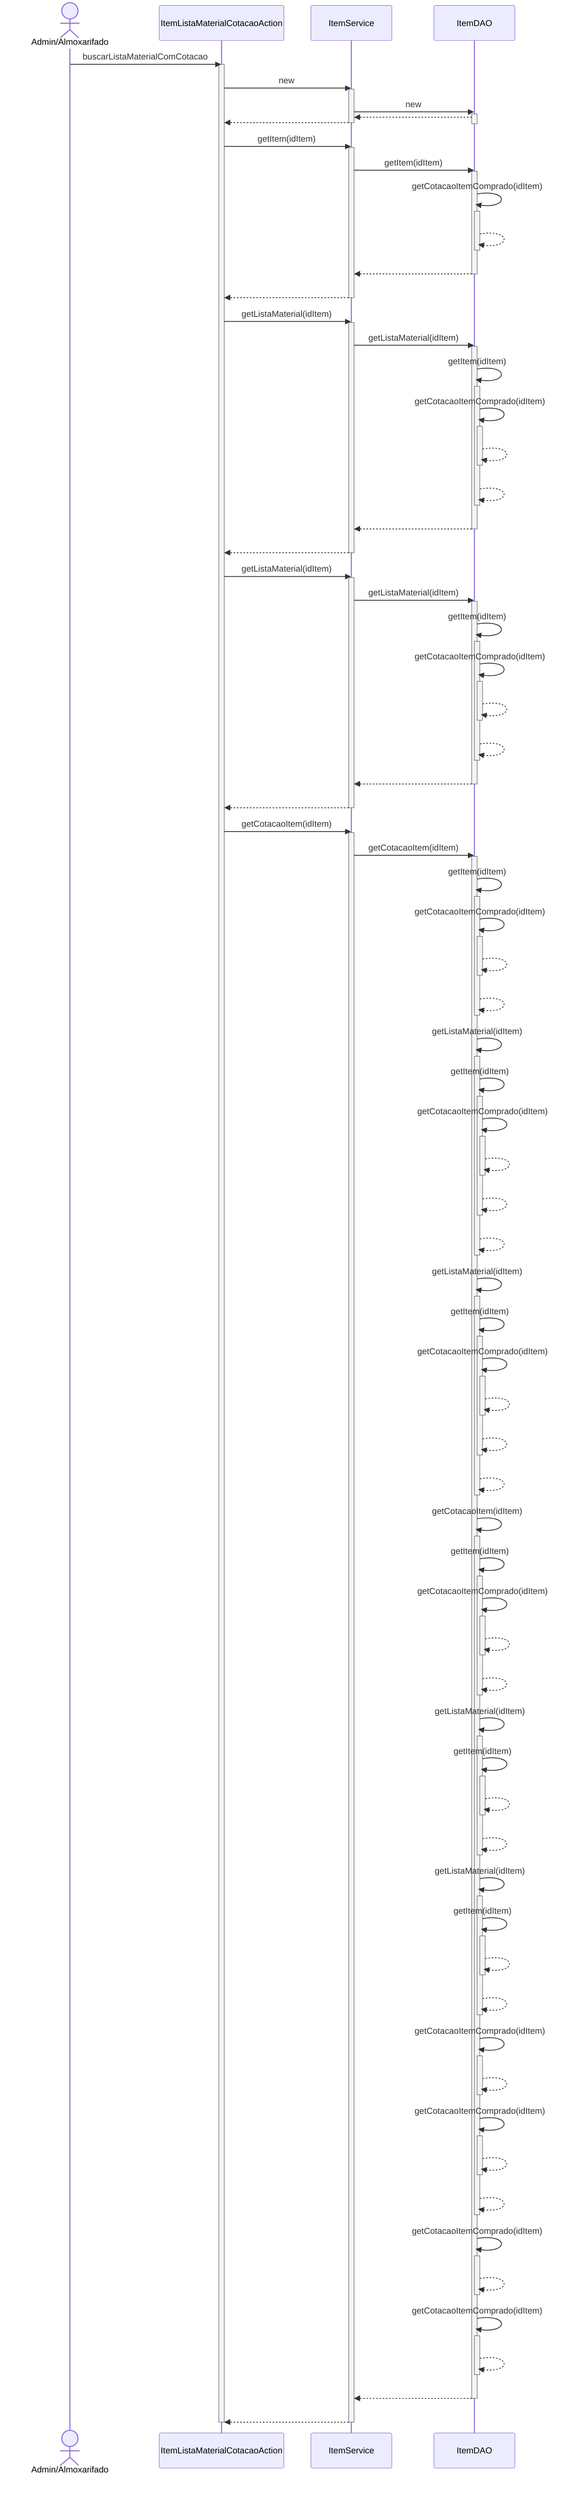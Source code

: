 sequenceDiagram
actor AA as Admin/Almoxarifado
AA ->> ItemListaMaterialCotacaoAction : buscarListaMaterialComCotacao
activate ItemListaMaterialCotacaoAction
ItemListaMaterialCotacaoAction ->> ItemService : new
activate ItemService
ItemService ->> ItemDAO : new
activate ItemDAO
ItemDAO -->> ItemService : #32 
deactivate ItemDAO
ItemService -->> ItemListaMaterialCotacaoAction : #32
deactivate ItemService
ItemListaMaterialCotacaoAction ->> ItemService : getItem(idItem)
activate ItemService
ItemService ->> ItemDAO : getItem(idItem)
activate ItemDAO
ItemDAO ->> ItemDAO : getCotacaoItemComprado(idItem)
activate ItemDAO
ItemDAO -->> ItemDAO : #32; 
deactivate ItemDAO
ItemDAO -->> ItemService : #32; 
deactivate ItemDAO
ItemService -->> ItemListaMaterialCotacaoAction : #32; 
deactivate ItemService
ItemListaMaterialCotacaoAction ->> ItemService : getListaMaterial(idItem)
activate ItemService
ItemService ->> ItemDAO : getListaMaterial(idItem)
activate ItemDAO
ItemDAO ->> ItemDAO : getItem(idItem)
activate ItemDAO
ItemDAO ->> ItemDAO : getCotacaoItemComprado(idItem)
activate ItemDAO
ItemDAO -->> ItemDAO : #32; 
deactivate ItemDAO
ItemDAO -->> ItemDAO : #32; 
deactivate ItemDAO
ItemDAO -->> ItemService : #32; 
deactivate ItemDAO
ItemService -->> ItemListaMaterialCotacaoAction : #32; 
deactivate ItemService
ItemListaMaterialCotacaoAction ->> ItemService : getListaMaterial(idItem)
activate ItemService
ItemService ->> ItemDAO : getListaMaterial(idItem)
activate ItemDAO
ItemDAO ->> ItemDAO : getItem(idItem)
activate ItemDAO
ItemDAO ->> ItemDAO : getCotacaoItemComprado(idItem)
activate ItemDAO
ItemDAO -->> ItemDAO : #32; 
deactivate ItemDAO
ItemDAO -->> ItemDAO : #32; 
deactivate ItemDAO
ItemDAO -->> ItemService : #32; 
deactivate ItemDAO
ItemService -->> ItemListaMaterialCotacaoAction : #32; 
deactivate ItemService
ItemListaMaterialCotacaoAction ->> ItemService : getCotacaoItem(idItem)
activate ItemService
ItemService ->> ItemDAO : getCotacaoItem(idItem)
activate ItemDAO
ItemDAO ->> ItemDAO : getItem(idItem)
activate ItemDAO
ItemDAO ->> ItemDAO : getCotacaoItemComprado(idItem)
activate ItemDAO
ItemDAO -->> ItemDAO : #32; 
deactivate ItemDAO
ItemDAO -->> ItemDAO : #32; 
deactivate ItemDAO
ItemDAO ->> ItemDAO : getListaMaterial(idItem)
activate ItemDAO
ItemDAO ->> ItemDAO : getItem(idItem)
activate ItemDAO
ItemDAO ->> ItemDAO : getCotacaoItemComprado(idItem)
activate ItemDAO
ItemDAO -->> ItemDAO : #32; 
deactivate ItemDAO
ItemDAO -->> ItemDAO : #32; 
deactivate ItemDAO
ItemDAO -->> ItemDAO : #32; 
deactivate ItemDAO
ItemDAO ->> ItemDAO : getListaMaterial(idItem)
activate ItemDAO
ItemDAO ->> ItemDAO : getItem(idItem)
activate ItemDAO
ItemDAO ->> ItemDAO : getCotacaoItemComprado(idItem)
activate ItemDAO
ItemDAO -->> ItemDAO : #32; 
deactivate ItemDAO
ItemDAO -->> ItemDAO : #32; 
deactivate ItemDAO
ItemDAO -->> ItemDAO : #32; 
deactivate ItemDAO
ItemDAO ->> ItemDAO : getCotacaoItem(idItem)
activate ItemDAO
ItemDAO ->> ItemDAO : getItem(idItem)
activate ItemDAO
ItemDAO ->> ItemDAO : getCotacaoItemComprado(idItem)
activate ItemDAO
ItemDAO -->> ItemDAO : #32; 
deactivate ItemDAO
ItemDAO -->> ItemDAO : #32; 
deactivate ItemDAO
ItemDAO ->> ItemDAO : getListaMaterial(idItem)
activate ItemDAO
ItemDAO ->> ItemDAO : getItem(idItem)
activate ItemDAO
ItemDAO -->> ItemDAO : #32; 
deactivate ItemDAO
ItemDAO -->> ItemDAO : #32; 
deactivate ItemDAO
ItemDAO ->> ItemDAO : getListaMaterial(idItem)
activate ItemDAO
ItemDAO ->> ItemDAO : getItem(idItem)
activate ItemDAO
ItemDAO -->> ItemDAO : #32; 
deactivate ItemDAO
ItemDAO -->> ItemDAO : #32; 
deactivate ItemDAO
ItemDAO ->> ItemDAO : getCotacaoItemComprado(idItem)
activate ItemDAO
ItemDAO -->> ItemDAO : #32; 
deactivate ItemDAO
ItemDAO ->> ItemDAO : getCotacaoItemComprado(idItem)
activate ItemDAO
ItemDAO -->> ItemDAO : #32; 
deactivate ItemDAO
ItemDAO -->> ItemDAO : #32; 
deactivate ItemDAO
ItemDAO ->> ItemDAO : getCotacaoItemComprado(idItem)
activate ItemDAO
ItemDAO -->> ItemDAO : #32; 
deactivate ItemDAO
ItemDAO ->> ItemDAO : getCotacaoItemComprado(idItem)
activate ItemDAO
ItemDAO -->> ItemDAO : #32; 
deactivate ItemDAO
ItemDAO -->> ItemService : #32; 
deactivate ItemDAO
ItemService -->> ItemListaMaterialCotacaoAction : #32; 
deactivate ItemService
deactivate ItemListaMaterialCotacaoAction